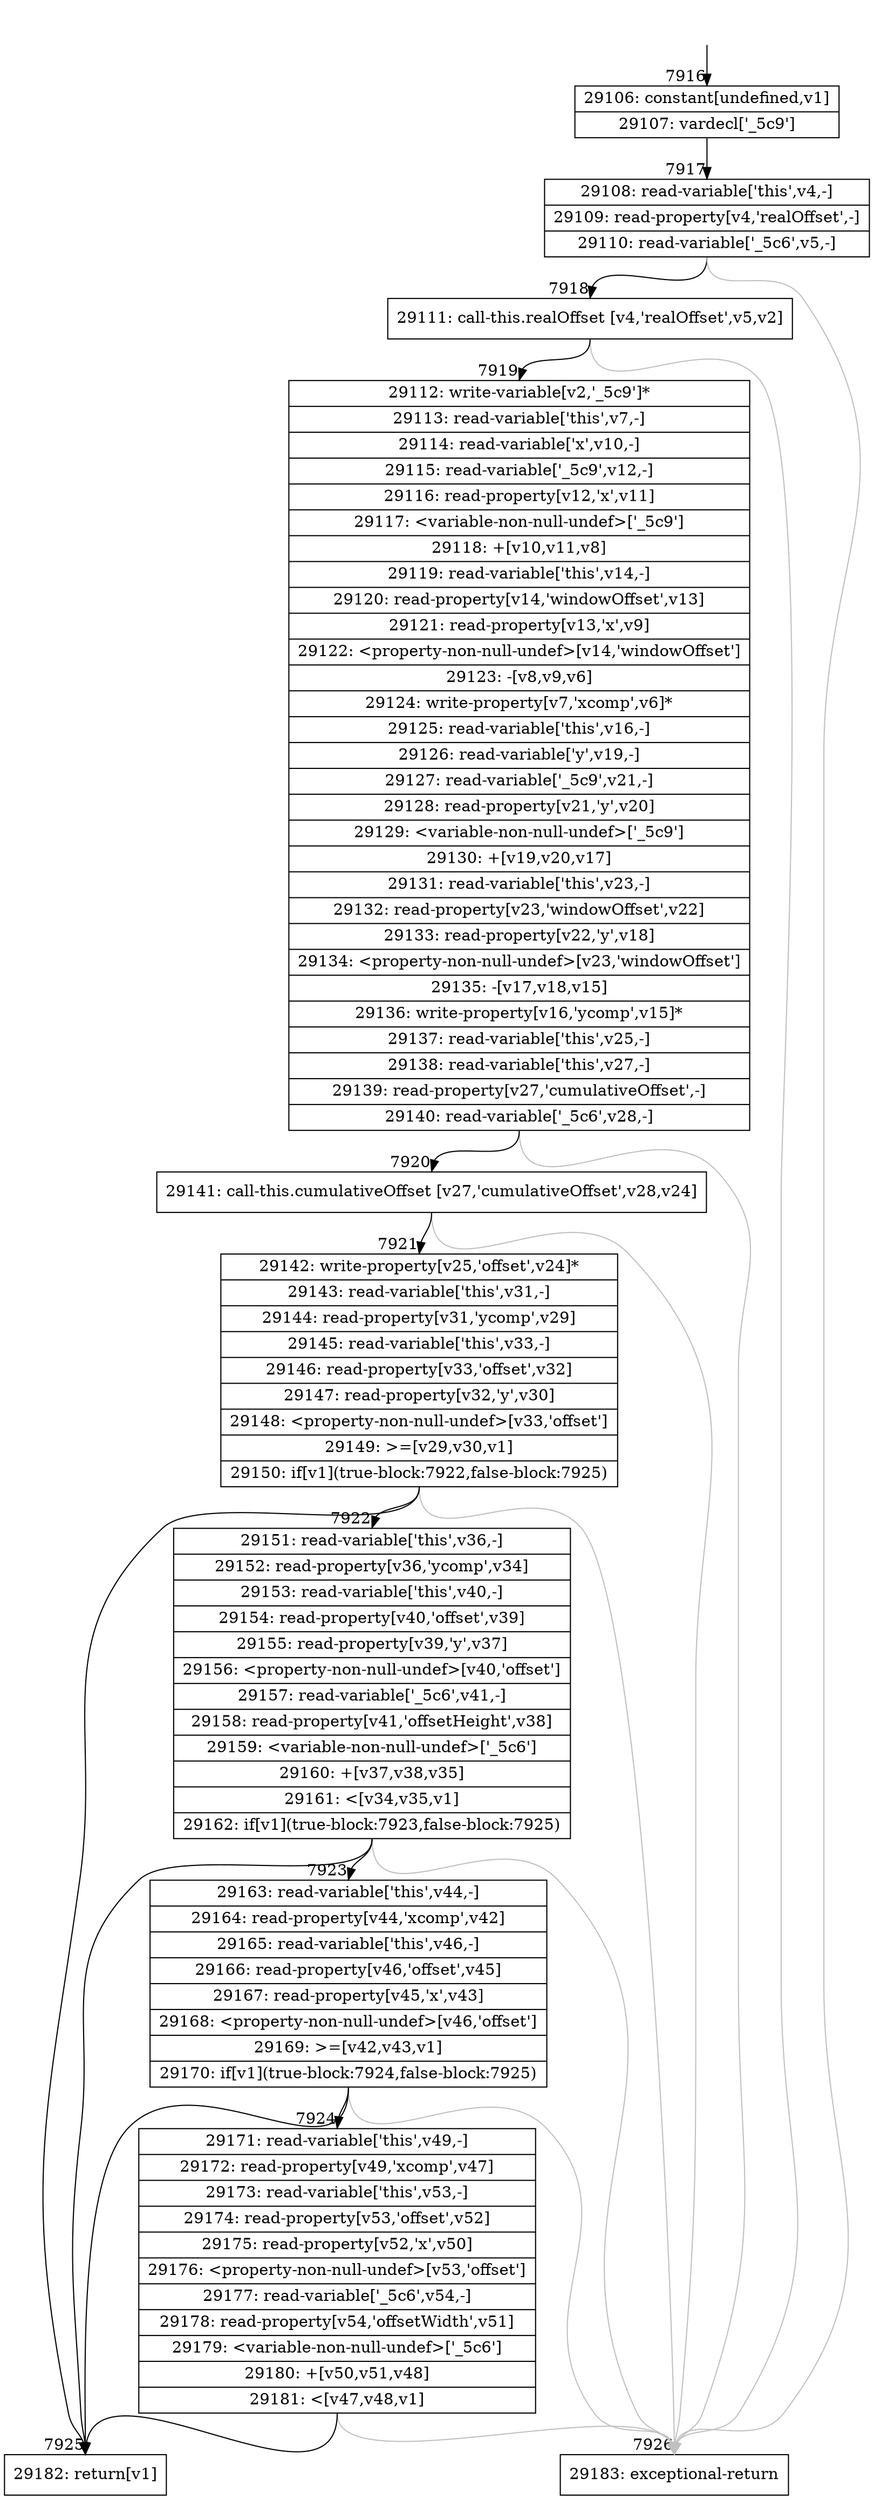 digraph {
rankdir="TD"
BB_entry520[shape=none,label=""];
BB_entry520 -> BB7916 [tailport=s, headport=n, headlabel="    7916"]
BB7916 [shape=record label="{29106: constant[undefined,v1]|29107: vardecl['_5c9']}" ] 
BB7916 -> BB7917 [tailport=s, headport=n, headlabel="      7917"]
BB7917 [shape=record label="{29108: read-variable['this',v4,-]|29109: read-property[v4,'realOffset',-]|29110: read-variable['_5c6',v5,-]}" ] 
BB7917 -> BB7918 [tailport=s, headport=n, headlabel="      7918"]
BB7917 -> BB7926 [tailport=s, headport=n, color=gray, headlabel="      7926"]
BB7918 [shape=record label="{29111: call-this.realOffset [v4,'realOffset',v5,v2]}" ] 
BB7918 -> BB7919 [tailport=s, headport=n, headlabel="      7919"]
BB7918 -> BB7926 [tailport=s, headport=n, color=gray]
BB7919 [shape=record label="{29112: write-variable[v2,'_5c9']*|29113: read-variable['this',v7,-]|29114: read-variable['x',v10,-]|29115: read-variable['_5c9',v12,-]|29116: read-property[v12,'x',v11]|29117: \<variable-non-null-undef\>['_5c9']|29118: +[v10,v11,v8]|29119: read-variable['this',v14,-]|29120: read-property[v14,'windowOffset',v13]|29121: read-property[v13,'x',v9]|29122: \<property-non-null-undef\>[v14,'windowOffset']|29123: -[v8,v9,v6]|29124: write-property[v7,'xcomp',v6]*|29125: read-variable['this',v16,-]|29126: read-variable['y',v19,-]|29127: read-variable['_5c9',v21,-]|29128: read-property[v21,'y',v20]|29129: \<variable-non-null-undef\>['_5c9']|29130: +[v19,v20,v17]|29131: read-variable['this',v23,-]|29132: read-property[v23,'windowOffset',v22]|29133: read-property[v22,'y',v18]|29134: \<property-non-null-undef\>[v23,'windowOffset']|29135: -[v17,v18,v15]|29136: write-property[v16,'ycomp',v15]*|29137: read-variable['this',v25,-]|29138: read-variable['this',v27,-]|29139: read-property[v27,'cumulativeOffset',-]|29140: read-variable['_5c6',v28,-]}" ] 
BB7919 -> BB7920 [tailport=s, headport=n, headlabel="      7920"]
BB7919 -> BB7926 [tailport=s, headport=n, color=gray]
BB7920 [shape=record label="{29141: call-this.cumulativeOffset [v27,'cumulativeOffset',v28,v24]}" ] 
BB7920 -> BB7921 [tailport=s, headport=n, headlabel="      7921"]
BB7920 -> BB7926 [tailport=s, headport=n, color=gray]
BB7921 [shape=record label="{29142: write-property[v25,'offset',v24]*|29143: read-variable['this',v31,-]|29144: read-property[v31,'ycomp',v29]|29145: read-variable['this',v33,-]|29146: read-property[v33,'offset',v32]|29147: read-property[v32,'y',v30]|29148: \<property-non-null-undef\>[v33,'offset']|29149: \>=[v29,v30,v1]|29150: if[v1](true-block:7922,false-block:7925)}" ] 
BB7921 -> BB7925 [tailport=s, headport=n, headlabel="      7925"]
BB7921 -> BB7922 [tailport=s, headport=n, headlabel="      7922"]
BB7921 -> BB7926 [tailport=s, headport=n, color=gray]
BB7922 [shape=record label="{29151: read-variable['this',v36,-]|29152: read-property[v36,'ycomp',v34]|29153: read-variable['this',v40,-]|29154: read-property[v40,'offset',v39]|29155: read-property[v39,'y',v37]|29156: \<property-non-null-undef\>[v40,'offset']|29157: read-variable['_5c6',v41,-]|29158: read-property[v41,'offsetHeight',v38]|29159: \<variable-non-null-undef\>['_5c6']|29160: +[v37,v38,v35]|29161: \<[v34,v35,v1]|29162: if[v1](true-block:7923,false-block:7925)}" ] 
BB7922 -> BB7925 [tailport=s, headport=n]
BB7922 -> BB7923 [tailport=s, headport=n, headlabel="      7923"]
BB7922 -> BB7926 [tailport=s, headport=n, color=gray]
BB7923 [shape=record label="{29163: read-variable['this',v44,-]|29164: read-property[v44,'xcomp',v42]|29165: read-variable['this',v46,-]|29166: read-property[v46,'offset',v45]|29167: read-property[v45,'x',v43]|29168: \<property-non-null-undef\>[v46,'offset']|29169: \>=[v42,v43,v1]|29170: if[v1](true-block:7924,false-block:7925)}" ] 
BB7923 -> BB7925 [tailport=s, headport=n]
BB7923 -> BB7924 [tailport=s, headport=n, headlabel="      7924"]
BB7923 -> BB7926 [tailport=s, headport=n, color=gray]
BB7924 [shape=record label="{29171: read-variable['this',v49,-]|29172: read-property[v49,'xcomp',v47]|29173: read-variable['this',v53,-]|29174: read-property[v53,'offset',v52]|29175: read-property[v52,'x',v50]|29176: \<property-non-null-undef\>[v53,'offset']|29177: read-variable['_5c6',v54,-]|29178: read-property[v54,'offsetWidth',v51]|29179: \<variable-non-null-undef\>['_5c6']|29180: +[v50,v51,v48]|29181: \<[v47,v48,v1]}" ] 
BB7924 -> BB7925 [tailport=s, headport=n]
BB7924 -> BB7926 [tailport=s, headport=n, color=gray]
BB7925 [shape=record label="{29182: return[v1]}" ] 
BB7926 [shape=record label="{29183: exceptional-return}" ] 
//#$~ 5664
}
